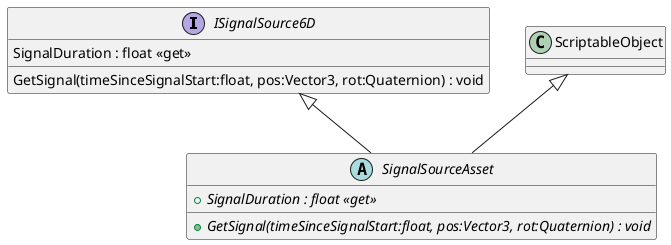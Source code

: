 @startuml
interface ISignalSource6D {
    SignalDuration : float <<get>>
    GetSignal(timeSinceSignalStart:float, pos:Vector3, rot:Quaternion) : void
}
abstract class SignalSourceAsset {
    + {abstract} SignalDuration : float <<get>>
    + {abstract} GetSignal(timeSinceSignalStart:float, pos:Vector3, rot:Quaternion) : void
}
ScriptableObject <|-- SignalSourceAsset
ISignalSource6D <|-- SignalSourceAsset
@enduml
